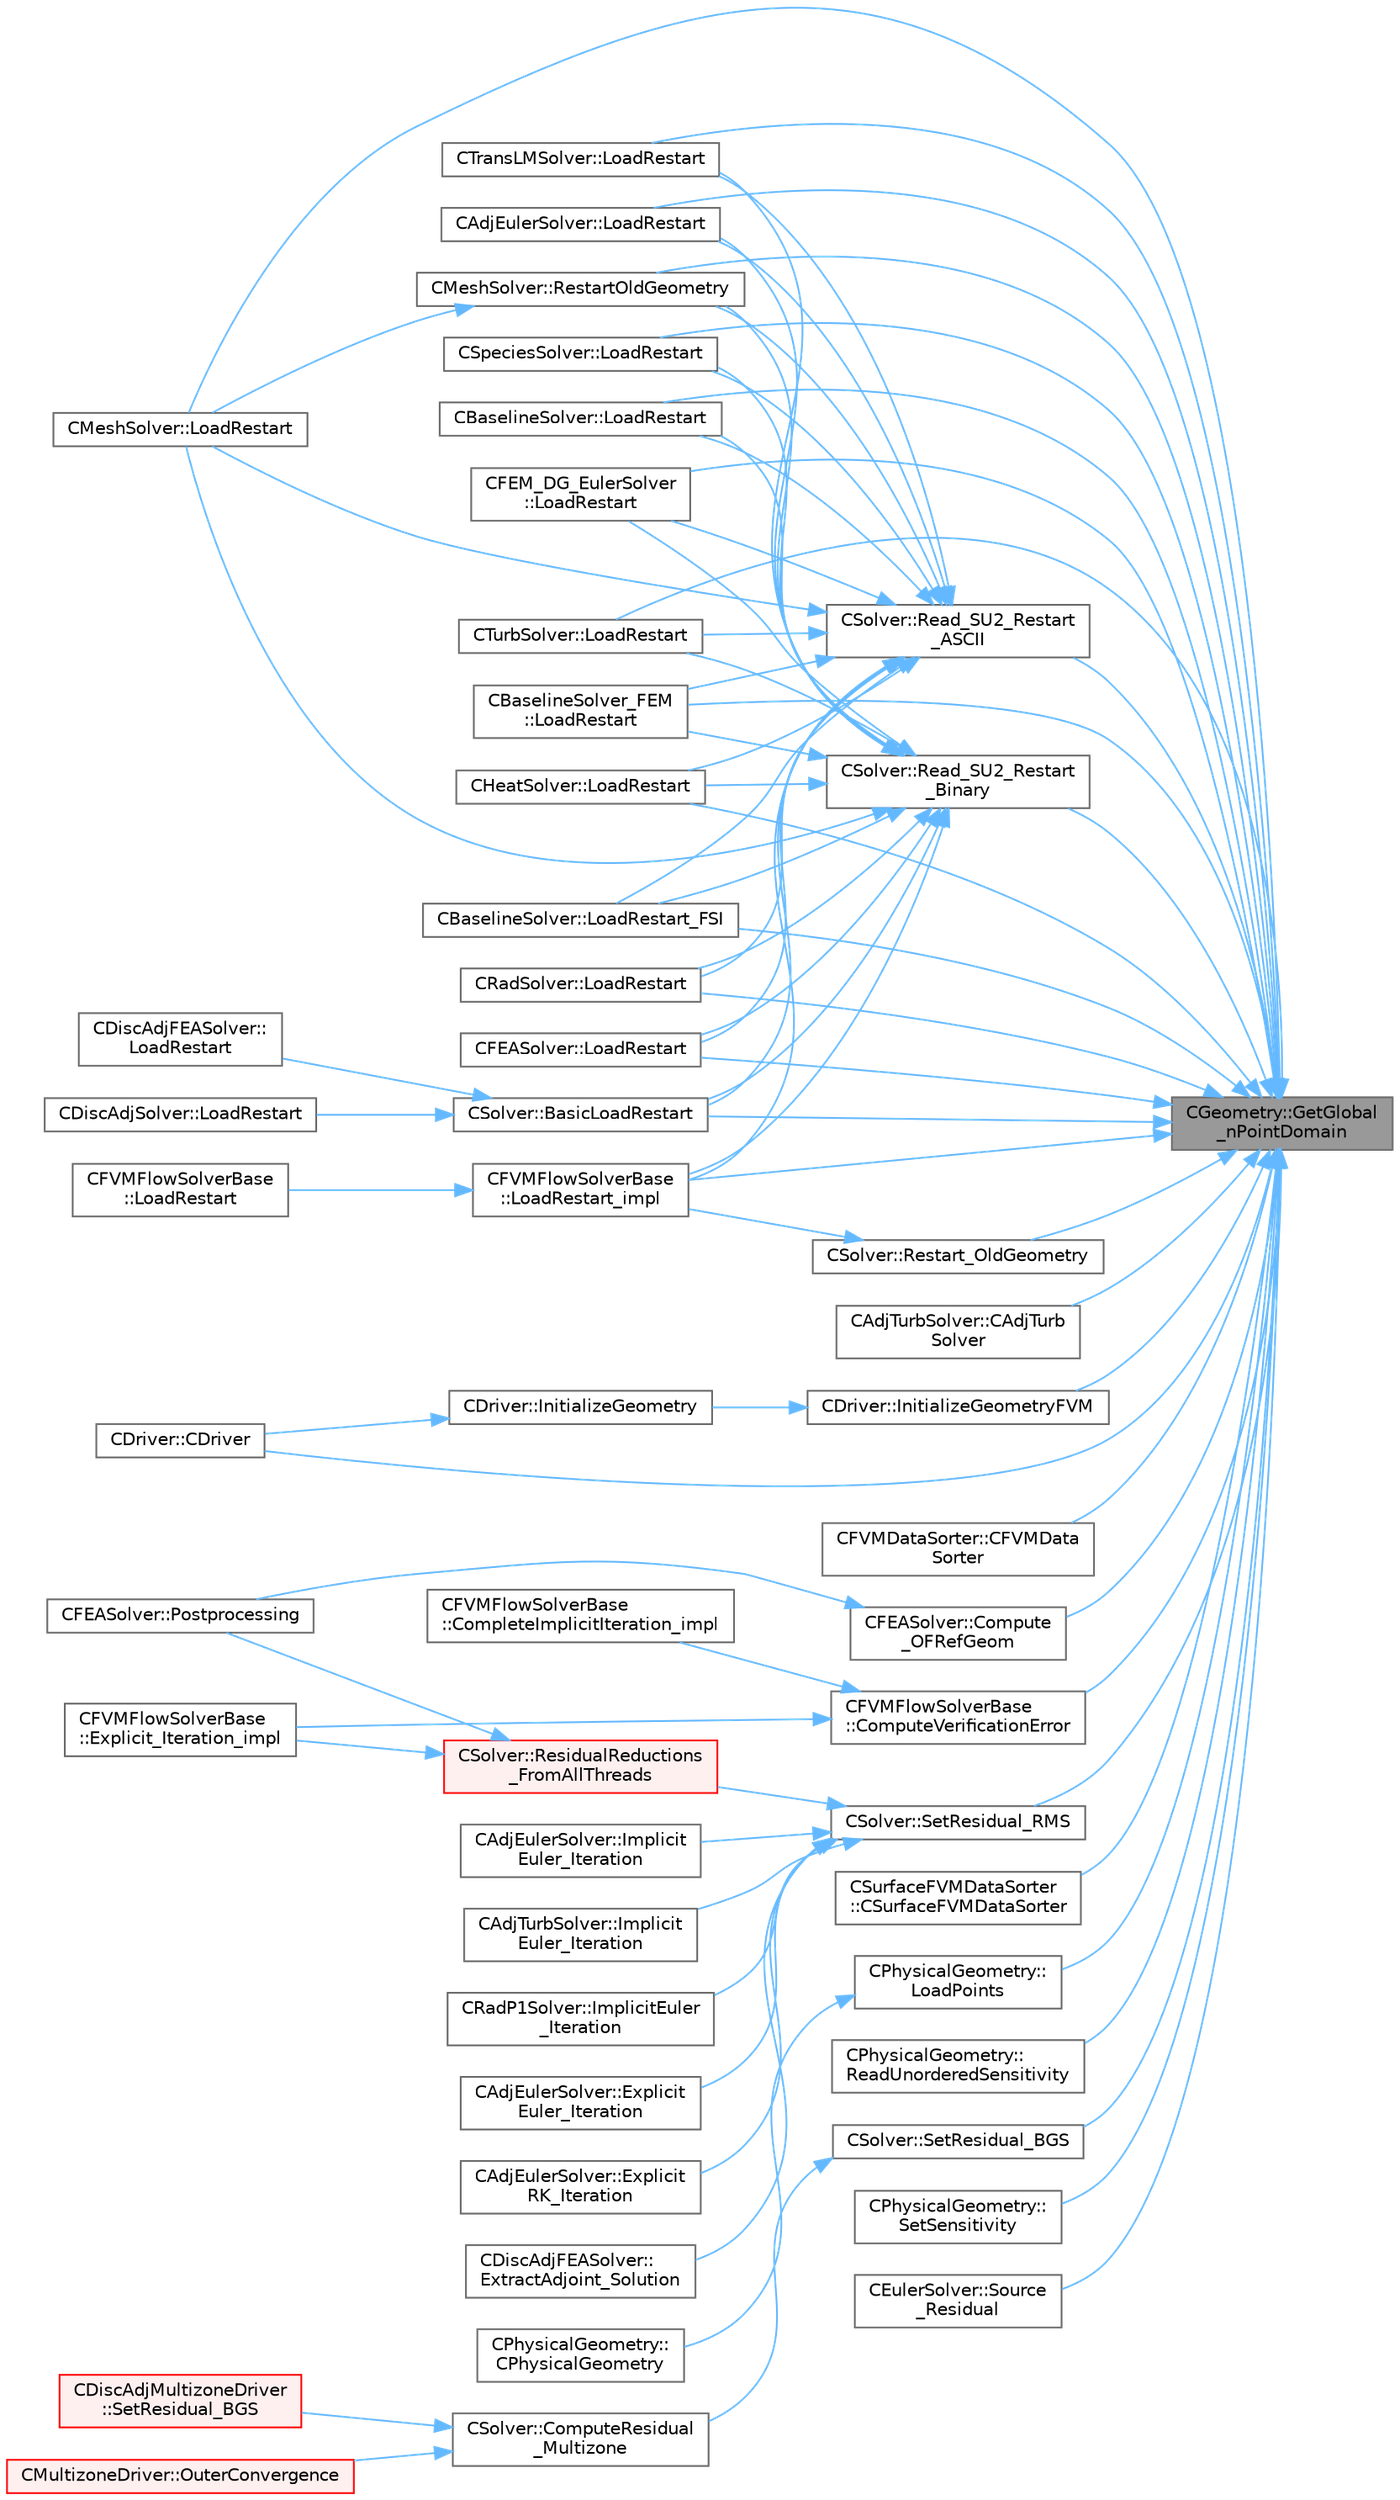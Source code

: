 digraph "CGeometry::GetGlobal_nPointDomain"
{
 // LATEX_PDF_SIZE
  bgcolor="transparent";
  edge [fontname=Helvetica,fontsize=10,labelfontname=Helvetica,labelfontsize=10];
  node [fontname=Helvetica,fontsize=10,shape=box,height=0.2,width=0.4];
  rankdir="RL";
  Node1 [id="Node000001",label="CGeometry::GetGlobal\l_nPointDomain",height=0.2,width=0.4,color="gray40", fillcolor="grey60", style="filled", fontcolor="black",tooltip="Retrieve total number of nodes in a simulation across all processors (excluding halos)."];
  Node1 -> Node2 [id="edge1_Node000001_Node000002",dir="back",color="steelblue1",style="solid",tooltip=" "];
  Node2 [id="Node000002",label="CSolver::BasicLoadRestart",height=0.2,width=0.4,color="grey40", fillcolor="white", style="filled",URL="$classCSolver.html#a1da07a1447b99015b8d1ea6f1238c332",tooltip="Loads the solution from the restart file."];
  Node2 -> Node3 [id="edge2_Node000002_Node000003",dir="back",color="steelblue1",style="solid",tooltip=" "];
  Node3 [id="Node000003",label="CDiscAdjFEASolver::\lLoadRestart",height=0.2,width=0.4,color="grey40", fillcolor="white", style="filled",URL="$classCDiscAdjFEASolver.html#a30cbfd6dac6c80898c5624a96ab55b8c",tooltip="Load a solution from a restart file."];
  Node2 -> Node4 [id="edge3_Node000002_Node000004",dir="back",color="steelblue1",style="solid",tooltip=" "];
  Node4 [id="Node000004",label="CDiscAdjSolver::LoadRestart",height=0.2,width=0.4,color="grey40", fillcolor="white", style="filled",URL="$classCDiscAdjSolver.html#adc04ad9d81d8669d0accabe899bdb39d",tooltip="Load a solution from a restart file."];
  Node1 -> Node5 [id="edge4_Node000001_Node000005",dir="back",color="steelblue1",style="solid",tooltip=" "];
  Node5 [id="Node000005",label="CAdjTurbSolver::CAdjTurb\lSolver",height=0.2,width=0.4,color="grey40", fillcolor="white", style="filled",URL="$classCAdjTurbSolver.html#a621bdae0b081f25a67425cc037cd90a2",tooltip=" "];
  Node1 -> Node6 [id="edge5_Node000001_Node000006",dir="back",color="steelblue1",style="solid",tooltip=" "];
  Node6 [id="Node000006",label="CDriver::CDriver",height=0.2,width=0.4,color="grey40", fillcolor="white", style="filled",URL="$classCDriver.html#a3fca4a013a6efa9bbb38fe78a86b5f3d",tooltip="Constructor of the class."];
  Node1 -> Node7 [id="edge6_Node000001_Node000007",dir="back",color="steelblue1",style="solid",tooltip=" "];
  Node7 [id="Node000007",label="CFVMDataSorter::CFVMData\lSorter",height=0.2,width=0.4,color="grey40", fillcolor="white", style="filled",URL="$classCFVMDataSorter.html#ab2d3833fe3b87d98eee33a63db4e409c",tooltip="Constructor."];
  Node1 -> Node8 [id="edge7_Node000001_Node000008",dir="back",color="steelblue1",style="solid",tooltip=" "];
  Node8 [id="Node000008",label="CFEASolver::Compute\l_OFRefGeom",height=0.2,width=0.4,color="grey40", fillcolor="white", style="filled",URL="$classCFEASolver.html#a19e9ecb594a92b0423fe5bd76977733f",tooltip="Compute the objective function for a reference geometry."];
  Node8 -> Node9 [id="edge8_Node000008_Node000009",dir="back",color="steelblue1",style="solid",tooltip=" "];
  Node9 [id="Node000009",label="CFEASolver::Postprocessing",height=0.2,width=0.4,color="grey40", fillcolor="white", style="filled",URL="$classCFEASolver.html#ab4fa9086b598c5778c9c0403a5626d1b",tooltip="Postprocessing."];
  Node1 -> Node10 [id="edge9_Node000001_Node000010",dir="back",color="steelblue1",style="solid",tooltip=" "];
  Node10 [id="Node000010",label="CFVMFlowSolverBase\l::ComputeVerificationError",height=0.2,width=0.4,color="grey40", fillcolor="white", style="filled",URL="$classCFVMFlowSolverBase.html#aaad58ddeb885dd666534a526846d0991",tooltip="Compute the global error measures (L2, Linf) for verification cases."];
  Node10 -> Node11 [id="edge10_Node000010_Node000011",dir="back",color="steelblue1",style="solid",tooltip=" "];
  Node11 [id="Node000011",label="CFVMFlowSolverBase\l::CompleteImplicitIteration_impl",height=0.2,width=0.4,color="grey40", fillcolor="white", style="filled",URL="$classCFVMFlowSolverBase.html#a3eb0fbabf1ce42ccc0fe626473800e09",tooltip="Generic implementation to complete an implicit iteration, i.e. update the solution."];
  Node10 -> Node12 [id="edge11_Node000010_Node000012",dir="back",color="steelblue1",style="solid",tooltip=" "];
  Node12 [id="Node000012",label="CFVMFlowSolverBase\l::Explicit_Iteration_impl",height=0.2,width=0.4,color="grey40", fillcolor="white", style="filled",URL="$classCFVMFlowSolverBase.html#ac30c9255150f29da2915a85264a1676c",tooltip="Generic implementation of explicit iterations with a preconditioner."];
  Node1 -> Node13 [id="edge12_Node000001_Node000013",dir="back",color="steelblue1",style="solid",tooltip=" "];
  Node13 [id="Node000013",label="CSurfaceFVMDataSorter\l::CSurfaceFVMDataSorter",height=0.2,width=0.4,color="grey40", fillcolor="white", style="filled",URL="$classCSurfaceFVMDataSorter.html#a5f7ba14312eace82cd61b48dca2801c3",tooltip="Structure to map the local sorted point ID to the global point ID."];
  Node1 -> Node14 [id="edge13_Node000001_Node000014",dir="back",color="steelblue1",style="solid",tooltip=" "];
  Node14 [id="Node000014",label="CDriver::InitializeGeometryFVM",height=0.2,width=0.4,color="grey40", fillcolor="white", style="filled",URL="$classCDriver.html#aedc08d3b6ea02eeed60695e5c4d52336",tooltip="InitializeGeometryFVM."];
  Node14 -> Node15 [id="edge14_Node000014_Node000015",dir="back",color="steelblue1",style="solid",tooltip=" "];
  Node15 [id="Node000015",label="CDriver::InitializeGeometry",height=0.2,width=0.4,color="grey40", fillcolor="white", style="filled",URL="$classCDriver.html#a13e45636e813ccc36b5e4a42adb18d96",tooltip="Construction of the edge-based data structure and the multi-grid structure."];
  Node15 -> Node6 [id="edge15_Node000015_Node000006",dir="back",color="steelblue1",style="solid",tooltip=" "];
  Node1 -> Node16 [id="edge16_Node000001_Node000016",dir="back",color="steelblue1",style="solid",tooltip=" "];
  Node16 [id="Node000016",label="CPhysicalGeometry::\lLoadPoints",height=0.2,width=0.4,color="grey40", fillcolor="white", style="filled",URL="$classCPhysicalGeometry.html#af0b666209dbd671fdaf3104cbcda5445",tooltip="Load the local grid points after partitioning (owned and ghost) into the geometry class objects."];
  Node16 -> Node17 [id="edge17_Node000016_Node000017",dir="back",color="steelblue1",style="solid",tooltip=" "];
  Node17 [id="Node000017",label="CPhysicalGeometry::\lCPhysicalGeometry",height=0.2,width=0.4,color="grey40", fillcolor="white", style="filled",URL="$classCPhysicalGeometry.html#addad3f466423ba9243a396763d442f9a",tooltip="Accepts a geometry container holding a linearly partitioned grid with coloring performed by ParMETIS,..."];
  Node1 -> Node18 [id="edge18_Node000001_Node000018",dir="back",color="steelblue1",style="solid",tooltip=" "];
  Node18 [id="Node000018",label="CAdjEulerSolver::LoadRestart",height=0.2,width=0.4,color="grey40", fillcolor="white", style="filled",URL="$classCAdjEulerSolver.html#a4bc9fada01b433e9194d4c0d67adbbbd",tooltip="Load a solution from a restart file."];
  Node1 -> Node19 [id="edge19_Node000001_Node000019",dir="back",color="steelblue1",style="solid",tooltip=" "];
  Node19 [id="Node000019",label="CFEM_DG_EulerSolver\l::LoadRestart",height=0.2,width=0.4,color="grey40", fillcolor="white", style="filled",URL="$classCFEM__DG__EulerSolver.html#ab1a14528918d93d2f96c827a9f8bcd57",tooltip="Load a solution from a restart file."];
  Node1 -> Node20 [id="edge20_Node000001_Node000020",dir="back",color="steelblue1",style="solid",tooltip=" "];
  Node20 [id="Node000020",label="CSpeciesSolver::LoadRestart",height=0.2,width=0.4,color="grey40", fillcolor="white", style="filled",URL="$classCSpeciesSolver.html#a40ecea72824a266fcda6347d08a4fcea",tooltip="Load a solution from a restart file."];
  Node1 -> Node21 [id="edge21_Node000001_Node000021",dir="back",color="steelblue1",style="solid",tooltip=" "];
  Node21 [id="Node000021",label="CTransLMSolver::LoadRestart",height=0.2,width=0.4,color="grey40", fillcolor="white", style="filled",URL="$classCTransLMSolver.html#ab6989abf9b51cfb0b243b1bf98b48a16",tooltip="Load a solution from a restart file."];
  Node1 -> Node22 [id="edge22_Node000001_Node000022",dir="back",color="steelblue1",style="solid",tooltip=" "];
  Node22 [id="Node000022",label="CBaselineSolver::LoadRestart",height=0.2,width=0.4,color="grey40", fillcolor="white", style="filled",URL="$classCBaselineSolver.html#aa5fad3af8c5b48950679d5c5a3a91ec4",tooltip="Load a solution from a restart file."];
  Node1 -> Node23 [id="edge23_Node000001_Node000023",dir="back",color="steelblue1",style="solid",tooltip=" "];
  Node23 [id="Node000023",label="CBaselineSolver_FEM\l::LoadRestart",height=0.2,width=0.4,color="grey40", fillcolor="white", style="filled",URL="$classCBaselineSolver__FEM.html#a73e94685049650b1d21ea6bacca64e57",tooltip="Load a solution from a restart file."];
  Node1 -> Node24 [id="edge24_Node000001_Node000024",dir="back",color="steelblue1",style="solid",tooltip=" "];
  Node24 [id="Node000024",label="CFEASolver::LoadRestart",height=0.2,width=0.4,color="grey40", fillcolor="white", style="filled",URL="$classCFEASolver.html#ac693299e88dfc4daaf1b2f410ec8351d",tooltip="Load a solution from a restart file."];
  Node1 -> Node25 [id="edge25_Node000001_Node000025",dir="back",color="steelblue1",style="solid",tooltip=" "];
  Node25 [id="Node000025",label="CHeatSolver::LoadRestart",height=0.2,width=0.4,color="grey40", fillcolor="white", style="filled",URL="$classCHeatSolver.html#a0cc2cf63a1cd34b15be77cf3233beaae",tooltip="Load a solution from a restart file."];
  Node1 -> Node26 [id="edge26_Node000001_Node000026",dir="back",color="steelblue1",style="solid",tooltip=" "];
  Node26 [id="Node000026",label="CMeshSolver::LoadRestart",height=0.2,width=0.4,color="grey40", fillcolor="white", style="filled",URL="$classCMeshSolver.html#a7049d436ca386344acd2424eceb39ef4",tooltip="Load a solution from a restart file."];
  Node1 -> Node27 [id="edge27_Node000001_Node000027",dir="back",color="steelblue1",style="solid",tooltip=" "];
  Node27 [id="Node000027",label="CRadSolver::LoadRestart",height=0.2,width=0.4,color="grey40", fillcolor="white", style="filled",URL="$classCRadSolver.html#a9f64999fe5bfcb69fb4349d00d6d8ef5",tooltip="Load a solution from a restart file."];
  Node1 -> Node28 [id="edge28_Node000001_Node000028",dir="back",color="steelblue1",style="solid",tooltip=" "];
  Node28 [id="Node000028",label="CTurbSolver::LoadRestart",height=0.2,width=0.4,color="grey40", fillcolor="white", style="filled",URL="$classCTurbSolver.html#a7b62bcdb84f3345f560a6110905d7fb3",tooltip="Load a solution from a restart file."];
  Node1 -> Node29 [id="edge29_Node000001_Node000029",dir="back",color="steelblue1",style="solid",tooltip=" "];
  Node29 [id="Node000029",label="CBaselineSolver::LoadRestart_FSI",height=0.2,width=0.4,color="grey40", fillcolor="white", style="filled",URL="$classCBaselineSolver.html#ad3404f10c41c7bffbd682cb650476689",tooltip="Load a FSI solution from a restart file."];
  Node1 -> Node30 [id="edge30_Node000001_Node000030",dir="back",color="steelblue1",style="solid",tooltip=" "];
  Node30 [id="Node000030",label="CFVMFlowSolverBase\l::LoadRestart_impl",height=0.2,width=0.4,color="grey40", fillcolor="white", style="filled",URL="$classCFVMFlowSolverBase.html#a7cf80881bcda9a08b9c8cf78e7a3bc8d",tooltip="General implementation to load a flow solution from a restart file."];
  Node30 -> Node31 [id="edge31_Node000030_Node000031",dir="back",color="steelblue1",style="solid",tooltip=" "];
  Node31 [id="Node000031",label="CFVMFlowSolverBase\l::LoadRestart",height=0.2,width=0.4,color="grey40", fillcolor="white", style="filled",URL="$classCFVMFlowSolverBase.html#a353718d951fbb4922c1f79f6ac8d88cc",tooltip="Load a solution from a restart file."];
  Node1 -> Node32 [id="edge32_Node000001_Node000032",dir="back",color="steelblue1",style="solid",tooltip=" "];
  Node32 [id="Node000032",label="CSolver::Read_SU2_Restart\l_ASCII",height=0.2,width=0.4,color="grey40", fillcolor="white", style="filled",URL="$classCSolver.html#a2d9a54256f99b9881a0f9189cf73e902",tooltip="Read a native SU2 restart file in ASCII format."];
  Node32 -> Node2 [id="edge33_Node000032_Node000002",dir="back",color="steelblue1",style="solid",tooltip=" "];
  Node32 -> Node18 [id="edge34_Node000032_Node000018",dir="back",color="steelblue1",style="solid",tooltip=" "];
  Node32 -> Node19 [id="edge35_Node000032_Node000019",dir="back",color="steelblue1",style="solid",tooltip=" "];
  Node32 -> Node20 [id="edge36_Node000032_Node000020",dir="back",color="steelblue1",style="solid",tooltip=" "];
  Node32 -> Node21 [id="edge37_Node000032_Node000021",dir="back",color="steelblue1",style="solid",tooltip=" "];
  Node32 -> Node22 [id="edge38_Node000032_Node000022",dir="back",color="steelblue1",style="solid",tooltip=" "];
  Node32 -> Node23 [id="edge39_Node000032_Node000023",dir="back",color="steelblue1",style="solid",tooltip=" "];
  Node32 -> Node24 [id="edge40_Node000032_Node000024",dir="back",color="steelblue1",style="solid",tooltip=" "];
  Node32 -> Node25 [id="edge41_Node000032_Node000025",dir="back",color="steelblue1",style="solid",tooltip=" "];
  Node32 -> Node26 [id="edge42_Node000032_Node000026",dir="back",color="steelblue1",style="solid",tooltip=" "];
  Node32 -> Node27 [id="edge43_Node000032_Node000027",dir="back",color="steelblue1",style="solid",tooltip=" "];
  Node32 -> Node28 [id="edge44_Node000032_Node000028",dir="back",color="steelblue1",style="solid",tooltip=" "];
  Node32 -> Node29 [id="edge45_Node000032_Node000029",dir="back",color="steelblue1",style="solid",tooltip=" "];
  Node32 -> Node30 [id="edge46_Node000032_Node000030",dir="back",color="steelblue1",style="solid",tooltip=" "];
  Node32 -> Node33 [id="edge47_Node000032_Node000033",dir="back",color="steelblue1",style="solid",tooltip=" "];
  Node33 [id="Node000033",label="CMeshSolver::RestartOldGeometry",height=0.2,width=0.4,color="grey40", fillcolor="white", style="filled",URL="$classCMeshSolver.html#accd7241ab78f3ccd19e918ccda4fb6e3",tooltip="Load the geometries at the previous time states n and nM1."];
  Node33 -> Node26 [id="edge48_Node000033_Node000026",dir="back",color="steelblue1",style="solid",tooltip=" "];
  Node1 -> Node34 [id="edge49_Node000001_Node000034",dir="back",color="steelblue1",style="solid",tooltip=" "];
  Node34 [id="Node000034",label="CSolver::Read_SU2_Restart\l_Binary",height=0.2,width=0.4,color="grey40", fillcolor="white", style="filled",URL="$classCSolver.html#a014ca6bbee7673aec0ba83067a6716a0",tooltip="Read a native SU2 restart file in binary format."];
  Node34 -> Node2 [id="edge50_Node000034_Node000002",dir="back",color="steelblue1",style="solid",tooltip=" "];
  Node34 -> Node18 [id="edge51_Node000034_Node000018",dir="back",color="steelblue1",style="solid",tooltip=" "];
  Node34 -> Node19 [id="edge52_Node000034_Node000019",dir="back",color="steelblue1",style="solid",tooltip=" "];
  Node34 -> Node20 [id="edge53_Node000034_Node000020",dir="back",color="steelblue1",style="solid",tooltip=" "];
  Node34 -> Node21 [id="edge54_Node000034_Node000021",dir="back",color="steelblue1",style="solid",tooltip=" "];
  Node34 -> Node22 [id="edge55_Node000034_Node000022",dir="back",color="steelblue1",style="solid",tooltip=" "];
  Node34 -> Node23 [id="edge56_Node000034_Node000023",dir="back",color="steelblue1",style="solid",tooltip=" "];
  Node34 -> Node24 [id="edge57_Node000034_Node000024",dir="back",color="steelblue1",style="solid",tooltip=" "];
  Node34 -> Node25 [id="edge58_Node000034_Node000025",dir="back",color="steelblue1",style="solid",tooltip=" "];
  Node34 -> Node26 [id="edge59_Node000034_Node000026",dir="back",color="steelblue1",style="solid",tooltip=" "];
  Node34 -> Node27 [id="edge60_Node000034_Node000027",dir="back",color="steelblue1",style="solid",tooltip=" "];
  Node34 -> Node28 [id="edge61_Node000034_Node000028",dir="back",color="steelblue1",style="solid",tooltip=" "];
  Node34 -> Node29 [id="edge62_Node000034_Node000029",dir="back",color="steelblue1",style="solid",tooltip=" "];
  Node34 -> Node30 [id="edge63_Node000034_Node000030",dir="back",color="steelblue1",style="solid",tooltip=" "];
  Node34 -> Node33 [id="edge64_Node000034_Node000033",dir="back",color="steelblue1",style="solid",tooltip=" "];
  Node1 -> Node35 [id="edge65_Node000001_Node000035",dir="back",color="steelblue1",style="solid",tooltip=" "];
  Node35 [id="Node000035",label="CPhysicalGeometry::\lReadUnorderedSensitivity",height=0.2,width=0.4,color="grey40", fillcolor="white", style="filled",URL="$classCPhysicalGeometry.html#a2acaa4353dfb0fef6cf0fec27f8014c0",tooltip="Read the sensitivity from unordered ASCII adjoint solution file and store it."];
  Node1 -> Node36 [id="edge66_Node000001_Node000036",dir="back",color="steelblue1",style="solid",tooltip=" "];
  Node36 [id="Node000036",label="CSolver::Restart_OldGeometry",height=0.2,width=0.4,color="grey40", fillcolor="white", style="filled",URL="$classCSolver.html#a15d41204955ea890bccae28ac9aa6d4b",tooltip="Load the geometries at the previous time states n and nM1."];
  Node36 -> Node30 [id="edge67_Node000036_Node000030",dir="back",color="steelblue1",style="solid",tooltip=" "];
  Node1 -> Node33 [id="edge68_Node000001_Node000033",dir="back",color="steelblue1",style="solid",tooltip=" "];
  Node1 -> Node37 [id="edge69_Node000001_Node000037",dir="back",color="steelblue1",style="solid",tooltip=" "];
  Node37 [id="Node000037",label="CSolver::SetResidual_BGS",height=0.2,width=0.4,color="grey40", fillcolor="white", style="filled",URL="$classCSolver.html#a4fbc06f5031775b6828986a133490400",tooltip="Communicate the value of the max residual and RMS residual."];
  Node37 -> Node38 [id="edge70_Node000037_Node000038",dir="back",color="steelblue1",style="solid",tooltip=" "];
  Node38 [id="Node000038",label="CSolver::ComputeResidual\l_Multizone",height=0.2,width=0.4,color="grey40", fillcolor="white", style="filled",URL="$classCSolver.html#a58839dc01d8caf2d729382d282481083",tooltip="Set the value of the max residual and RMS residual."];
  Node38 -> Node39 [id="edge71_Node000038_Node000039",dir="back",color="steelblue1",style="solid",tooltip=" "];
  Node39 [id="Node000039",label="CMultizoneDriver::OuterConvergence",height=0.2,width=0.4,color="red", fillcolor="#FFF0F0", style="filled",URL="$classCMultizoneDriver.html#ae72bb40195e4066bc4be4adfb0df29e9",tooltip="Check the convergence at the outer level."];
  Node38 -> Node44 [id="edge72_Node000038_Node000044",dir="back",color="steelblue1",style="solid",tooltip=" "];
  Node44 [id="Node000044",label="CDiscAdjMultizoneDriver\l::SetResidual_BGS",height=0.2,width=0.4,color="red", fillcolor="#FFF0F0", style="filled",URL="$classCDiscAdjMultizoneDriver.html#a0376ab7c0cb40fa091ff34d3b99e597c",tooltip="Compute BGS residuals."];
  Node1 -> Node47 [id="edge73_Node000001_Node000047",dir="back",color="steelblue1",style="solid",tooltip=" "];
  Node47 [id="Node000047",label="CSolver::SetResidual_RMS",height=0.2,width=0.4,color="grey40", fillcolor="white", style="filled",URL="$classCSolver.html#a1ac9c08f281abbb09cbb702b3fd644f7",tooltip="Set the value of the max residual and RMS residual."];
  Node47 -> Node48 [id="edge74_Node000047_Node000048",dir="back",color="steelblue1",style="solid",tooltip=" "];
  Node48 [id="Node000048",label="CAdjEulerSolver::Explicit\lEuler_Iteration",height=0.2,width=0.4,color="grey40", fillcolor="white", style="filled",URL="$classCAdjEulerSolver.html#ac6851acd72ffdbf5299680d5d92e065e",tooltip="Update the solution using a explicit Euler scheme."];
  Node47 -> Node49 [id="edge75_Node000047_Node000049",dir="back",color="steelblue1",style="solid",tooltip=" "];
  Node49 [id="Node000049",label="CAdjEulerSolver::Explicit\lRK_Iteration",height=0.2,width=0.4,color="grey40", fillcolor="white", style="filled",URL="$classCAdjEulerSolver.html#a853b9218167a682db73ca73c0fccc2cc",tooltip="Update the solution using a Runge-Kutta strategy."];
  Node47 -> Node50 [id="edge76_Node000047_Node000050",dir="back",color="steelblue1",style="solid",tooltip=" "];
  Node50 [id="Node000050",label="CDiscAdjFEASolver::\lExtractAdjoint_Solution",height=0.2,width=0.4,color="grey40", fillcolor="white", style="filled",URL="$classCDiscAdjFEASolver.html#a04c82d7de659c5882a0898bd4e73cdc2",tooltip="Sets the adjoint values of the input variables of the flow (+turb.) iteration after tape has been eva..."];
  Node47 -> Node51 [id="edge77_Node000047_Node000051",dir="back",color="steelblue1",style="solid",tooltip=" "];
  Node51 [id="Node000051",label="CAdjEulerSolver::Implicit\lEuler_Iteration",height=0.2,width=0.4,color="grey40", fillcolor="white", style="filled",URL="$classCAdjEulerSolver.html#ab35fe7a0b2f840506e91d49961e07485",tooltip="Update the solution using an implicit solver."];
  Node47 -> Node52 [id="edge78_Node000047_Node000052",dir="back",color="steelblue1",style="solid",tooltip=" "];
  Node52 [id="Node000052",label="CAdjTurbSolver::Implicit\lEuler_Iteration",height=0.2,width=0.4,color="grey40", fillcolor="white", style="filled",URL="$classCAdjTurbSolver.html#a119fd6cc599337fd229174474d69f0fb",tooltip="Update the solution using an implicit solver."];
  Node47 -> Node53 [id="edge79_Node000047_Node000053",dir="back",color="steelblue1",style="solid",tooltip=" "];
  Node53 [id="Node000053",label="CRadP1Solver::ImplicitEuler\l_Iteration",height=0.2,width=0.4,color="grey40", fillcolor="white", style="filled",URL="$classCRadP1Solver.html#a23716727a079c099d449da9befa86696",tooltip="Update the solution using an implicit solver."];
  Node47 -> Node54 [id="edge80_Node000047_Node000054",dir="back",color="steelblue1",style="solid",tooltip=" "];
  Node54 [id="Node000054",label="CSolver::ResidualReductions\l_FromAllThreads",height=0.2,width=0.4,color="red", fillcolor="#FFF0F0", style="filled",URL="$classCSolver.html#ae1d1eb1766c3d598bea4514d5232bafe",tooltip="\"Add\" local residual variables of all threads to compute global residual variables."];
  Node54 -> Node12 [id="edge81_Node000054_Node000012",dir="back",color="steelblue1",style="solid",tooltip=" "];
  Node54 -> Node9 [id="edge82_Node000054_Node000009",dir="back",color="steelblue1",style="solid",tooltip=" "];
  Node1 -> Node57 [id="edge83_Node000001_Node000057",dir="back",color="steelblue1",style="solid",tooltip=" "];
  Node57 [id="Node000057",label="CPhysicalGeometry::\lSetSensitivity",height=0.2,width=0.4,color="grey40", fillcolor="white", style="filled",URL="$classCPhysicalGeometry.html#ae7f5d10bba7177600265f0d6bae116f3",tooltip="Read the sensitivity from adjoint solution file and store it."];
  Node1 -> Node58 [id="edge84_Node000001_Node000058",dir="back",color="steelblue1",style="solid",tooltip=" "];
  Node58 [id="Node000058",label="CEulerSolver::Source\l_Residual",height=0.2,width=0.4,color="grey40", fillcolor="white", style="filled",URL="$classCEulerSolver.html#a3173ebda0dc28e9fc17ced219fc60e9a",tooltip="Source term integration."];
}
